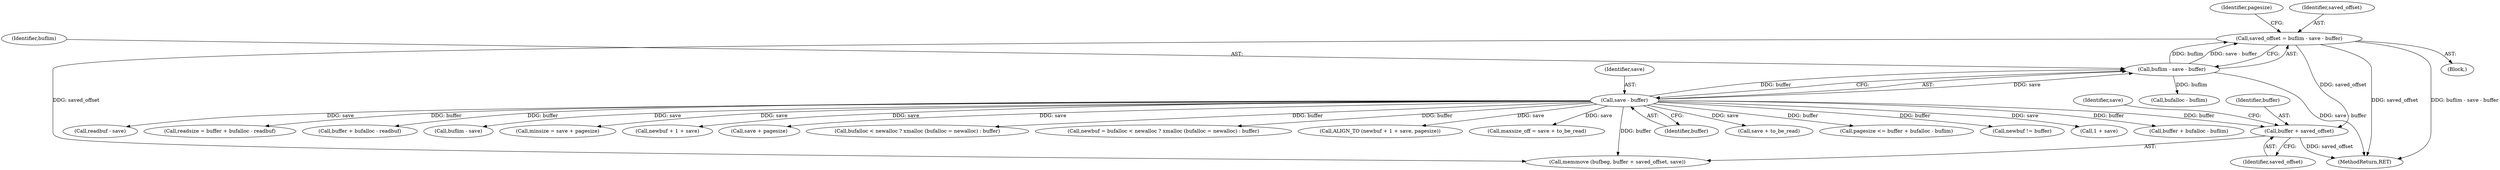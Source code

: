 digraph "0_savannah_8fcf61523644df42e1905c81bed26838e0b04f91@pointer" {
"1000482" [label="(Call,buffer + saved_offset)"];
"1000331" [label="(Call,save - buffer)"];
"1000327" [label="(Call,saved_offset = buflim - save - buffer)"];
"1000329" [label="(Call,buflim - save - buffer)"];
"1000331" [label="(Call,save - buffer)"];
"1001415" [label="(MethodReturn,RET)"];
"1000333" [label="(Identifier,buffer)"];
"1000416" [label="(Call,save + to_be_read)"];
"1000482" [label="(Call,buffer + saved_offset)"];
"1000335" [label="(Call,pagesize <= buffer + bufalloc - buflim)"];
"1000329" [label="(Call,buflim - save - buffer)"];
"1000336" [label="(Identifier,pagesize)"];
"1000493" [label="(Call,newbuf != buffer)"];
"1000471" [label="(Call,1 + save)"];
"1000328" [label="(Identifier,saved_offset)"];
"1000337" [label="(Call,buffer + bufalloc - buflim)"];
"1000332" [label="(Identifier,save)"];
"1000484" [label="(Identifier,saved_offset)"];
"1000477" [label="(Call,readbuf - save)"];
"1000502" [label="(Call,readsize = buffer + bufalloc - readbuf)"];
"1000504" [label="(Call,buffer + bufalloc - readbuf)"];
"1000348" [label="(Call,buflim - save)"];
"1000354" [label="(Call,minsize = save + pagesize)"];
"1000315" [label="(Block,)"];
"1000469" [label="(Call,newbuf + 1 + save)"];
"1000339" [label="(Call,bufalloc - buflim)"];
"1000356" [label="(Call,save + pagesize)"];
"1000457" [label="(Call,bufalloc < newalloc ? xmalloc (bufalloc = newalloc) : buffer)"];
"1000480" [label="(Call,memmove (bufbeg, buffer + saved_offset, save))"];
"1000330" [label="(Identifier,buflim)"];
"1000455" [label="(Call,newbuf = bufalloc < newalloc ? xmalloc (bufalloc = newalloc) : buffer)"];
"1000327" [label="(Call,saved_offset = buflim - save - buffer)"];
"1000483" [label="(Identifier,buffer)"];
"1000468" [label="(Call,ALIGN_TO (newbuf + 1 + save, pagesize))"];
"1000485" [label="(Identifier,save)"];
"1000414" [label="(Call,maxsize_off = save + to_be_read)"];
"1000482" -> "1000480"  [label="AST: "];
"1000482" -> "1000484"  [label="CFG: "];
"1000483" -> "1000482"  [label="AST: "];
"1000484" -> "1000482"  [label="AST: "];
"1000485" -> "1000482"  [label="CFG: "];
"1000482" -> "1001415"  [label="DDG: saved_offset"];
"1000331" -> "1000482"  [label="DDG: buffer"];
"1000327" -> "1000482"  [label="DDG: saved_offset"];
"1000331" -> "1000329"  [label="AST: "];
"1000331" -> "1000333"  [label="CFG: "];
"1000332" -> "1000331"  [label="AST: "];
"1000333" -> "1000331"  [label="AST: "];
"1000329" -> "1000331"  [label="CFG: "];
"1000331" -> "1000329"  [label="DDG: save"];
"1000331" -> "1000329"  [label="DDG: buffer"];
"1000331" -> "1000335"  [label="DDG: buffer"];
"1000331" -> "1000337"  [label="DDG: buffer"];
"1000331" -> "1000348"  [label="DDG: save"];
"1000331" -> "1000354"  [label="DDG: save"];
"1000331" -> "1000356"  [label="DDG: save"];
"1000331" -> "1000414"  [label="DDG: save"];
"1000331" -> "1000416"  [label="DDG: save"];
"1000331" -> "1000455"  [label="DDG: buffer"];
"1000331" -> "1000457"  [label="DDG: buffer"];
"1000331" -> "1000468"  [label="DDG: save"];
"1000331" -> "1000469"  [label="DDG: save"];
"1000331" -> "1000471"  [label="DDG: save"];
"1000331" -> "1000477"  [label="DDG: save"];
"1000331" -> "1000480"  [label="DDG: buffer"];
"1000331" -> "1000493"  [label="DDG: buffer"];
"1000331" -> "1000502"  [label="DDG: buffer"];
"1000331" -> "1000504"  [label="DDG: buffer"];
"1000327" -> "1000315"  [label="AST: "];
"1000327" -> "1000329"  [label="CFG: "];
"1000328" -> "1000327"  [label="AST: "];
"1000329" -> "1000327"  [label="AST: "];
"1000336" -> "1000327"  [label="CFG: "];
"1000327" -> "1001415"  [label="DDG: saved_offset"];
"1000327" -> "1001415"  [label="DDG: buflim - save - buffer"];
"1000329" -> "1000327"  [label="DDG: buflim"];
"1000329" -> "1000327"  [label="DDG: save - buffer"];
"1000327" -> "1000480"  [label="DDG: saved_offset"];
"1000330" -> "1000329"  [label="AST: "];
"1000329" -> "1001415"  [label="DDG: save - buffer"];
"1000329" -> "1000339"  [label="DDG: buflim"];
}
